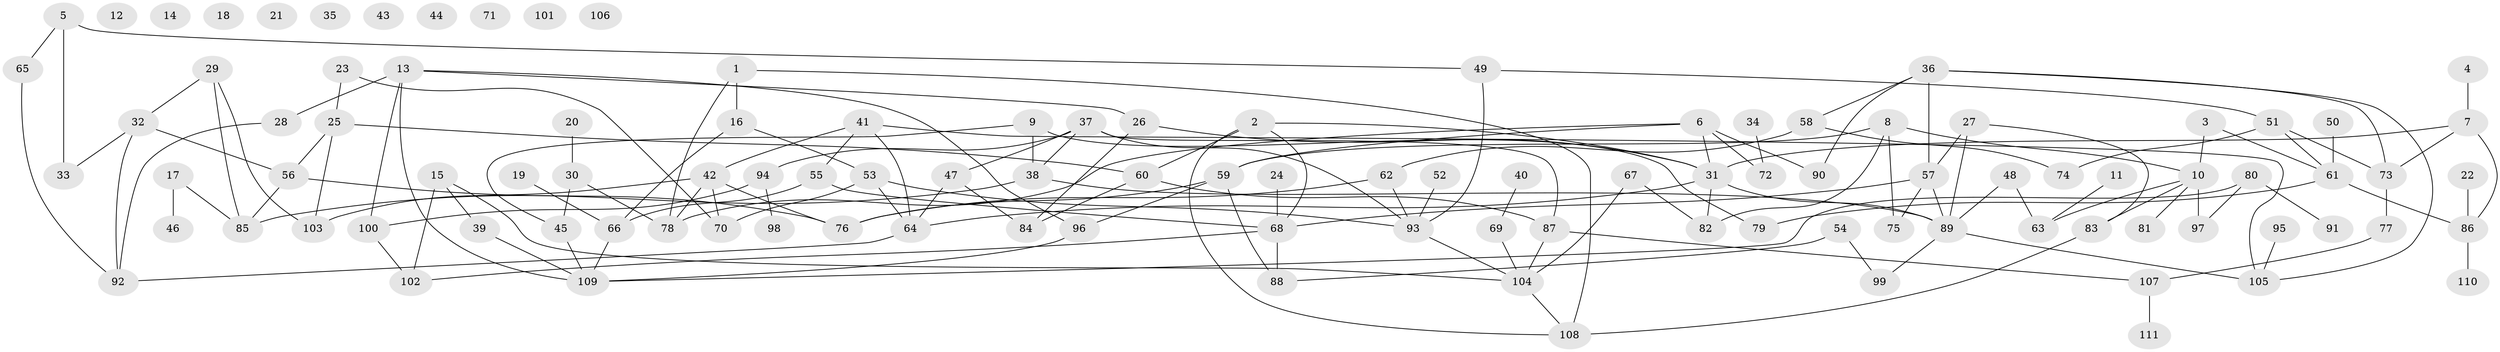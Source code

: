 // Generated by graph-tools (version 1.1) at 2025/40/03/09/25 04:40:29]
// undirected, 111 vertices, 156 edges
graph export_dot {
graph [start="1"]
  node [color=gray90,style=filled];
  1;
  2;
  3;
  4;
  5;
  6;
  7;
  8;
  9;
  10;
  11;
  12;
  13;
  14;
  15;
  16;
  17;
  18;
  19;
  20;
  21;
  22;
  23;
  24;
  25;
  26;
  27;
  28;
  29;
  30;
  31;
  32;
  33;
  34;
  35;
  36;
  37;
  38;
  39;
  40;
  41;
  42;
  43;
  44;
  45;
  46;
  47;
  48;
  49;
  50;
  51;
  52;
  53;
  54;
  55;
  56;
  57;
  58;
  59;
  60;
  61;
  62;
  63;
  64;
  65;
  66;
  67;
  68;
  69;
  70;
  71;
  72;
  73;
  74;
  75;
  76;
  77;
  78;
  79;
  80;
  81;
  82;
  83;
  84;
  85;
  86;
  87;
  88;
  89;
  90;
  91;
  92;
  93;
  94;
  95;
  96;
  97;
  98;
  99;
  100;
  101;
  102;
  103;
  104;
  105;
  106;
  107;
  108;
  109;
  110;
  111;
  1 -- 16;
  1 -- 78;
  1 -- 108;
  2 -- 31;
  2 -- 60;
  2 -- 68;
  2 -- 108;
  3 -- 10;
  3 -- 61;
  4 -- 7;
  5 -- 33;
  5 -- 49;
  5 -- 65;
  6 -- 31;
  6 -- 59;
  6 -- 72;
  6 -- 78;
  6 -- 90;
  7 -- 31;
  7 -- 73;
  7 -- 86;
  8 -- 10;
  8 -- 59;
  8 -- 75;
  8 -- 82;
  9 -- 38;
  9 -- 45;
  9 -- 79;
  10 -- 63;
  10 -- 81;
  10 -- 83;
  10 -- 97;
  11 -- 63;
  13 -- 26;
  13 -- 28;
  13 -- 96;
  13 -- 100;
  13 -- 109;
  15 -- 39;
  15 -- 102;
  15 -- 104;
  16 -- 53;
  16 -- 66;
  17 -- 46;
  17 -- 85;
  19 -- 66;
  20 -- 30;
  22 -- 86;
  23 -- 25;
  23 -- 70;
  24 -- 68;
  25 -- 56;
  25 -- 60;
  25 -- 103;
  26 -- 31;
  26 -- 84;
  27 -- 57;
  27 -- 83;
  27 -- 89;
  28 -- 92;
  29 -- 32;
  29 -- 85;
  29 -- 103;
  30 -- 45;
  30 -- 78;
  31 -- 64;
  31 -- 82;
  31 -- 89;
  32 -- 33;
  32 -- 56;
  32 -- 92;
  34 -- 72;
  36 -- 57;
  36 -- 58;
  36 -- 73;
  36 -- 90;
  36 -- 105;
  37 -- 38;
  37 -- 47;
  37 -- 87;
  37 -- 93;
  37 -- 94;
  38 -- 85;
  38 -- 89;
  39 -- 109;
  40 -- 69;
  41 -- 42;
  41 -- 55;
  41 -- 64;
  41 -- 105;
  42 -- 70;
  42 -- 76;
  42 -- 78;
  42 -- 103;
  45 -- 109;
  47 -- 64;
  47 -- 84;
  48 -- 63;
  48 -- 89;
  49 -- 51;
  49 -- 93;
  50 -- 61;
  51 -- 61;
  51 -- 73;
  51 -- 74;
  52 -- 93;
  53 -- 64;
  53 -- 70;
  53 -- 93;
  54 -- 88;
  54 -- 99;
  55 -- 66;
  55 -- 68;
  56 -- 76;
  56 -- 85;
  57 -- 68;
  57 -- 75;
  57 -- 89;
  58 -- 62;
  58 -- 74;
  59 -- 76;
  59 -- 88;
  59 -- 96;
  60 -- 84;
  60 -- 87;
  61 -- 79;
  61 -- 86;
  62 -- 76;
  62 -- 93;
  64 -- 92;
  65 -- 92;
  66 -- 109;
  67 -- 82;
  67 -- 104;
  68 -- 88;
  68 -- 102;
  69 -- 104;
  73 -- 77;
  77 -- 107;
  80 -- 91;
  80 -- 97;
  80 -- 109;
  83 -- 108;
  86 -- 110;
  87 -- 104;
  87 -- 107;
  89 -- 99;
  89 -- 105;
  93 -- 104;
  94 -- 98;
  94 -- 100;
  95 -- 105;
  96 -- 109;
  100 -- 102;
  104 -- 108;
  107 -- 111;
}

